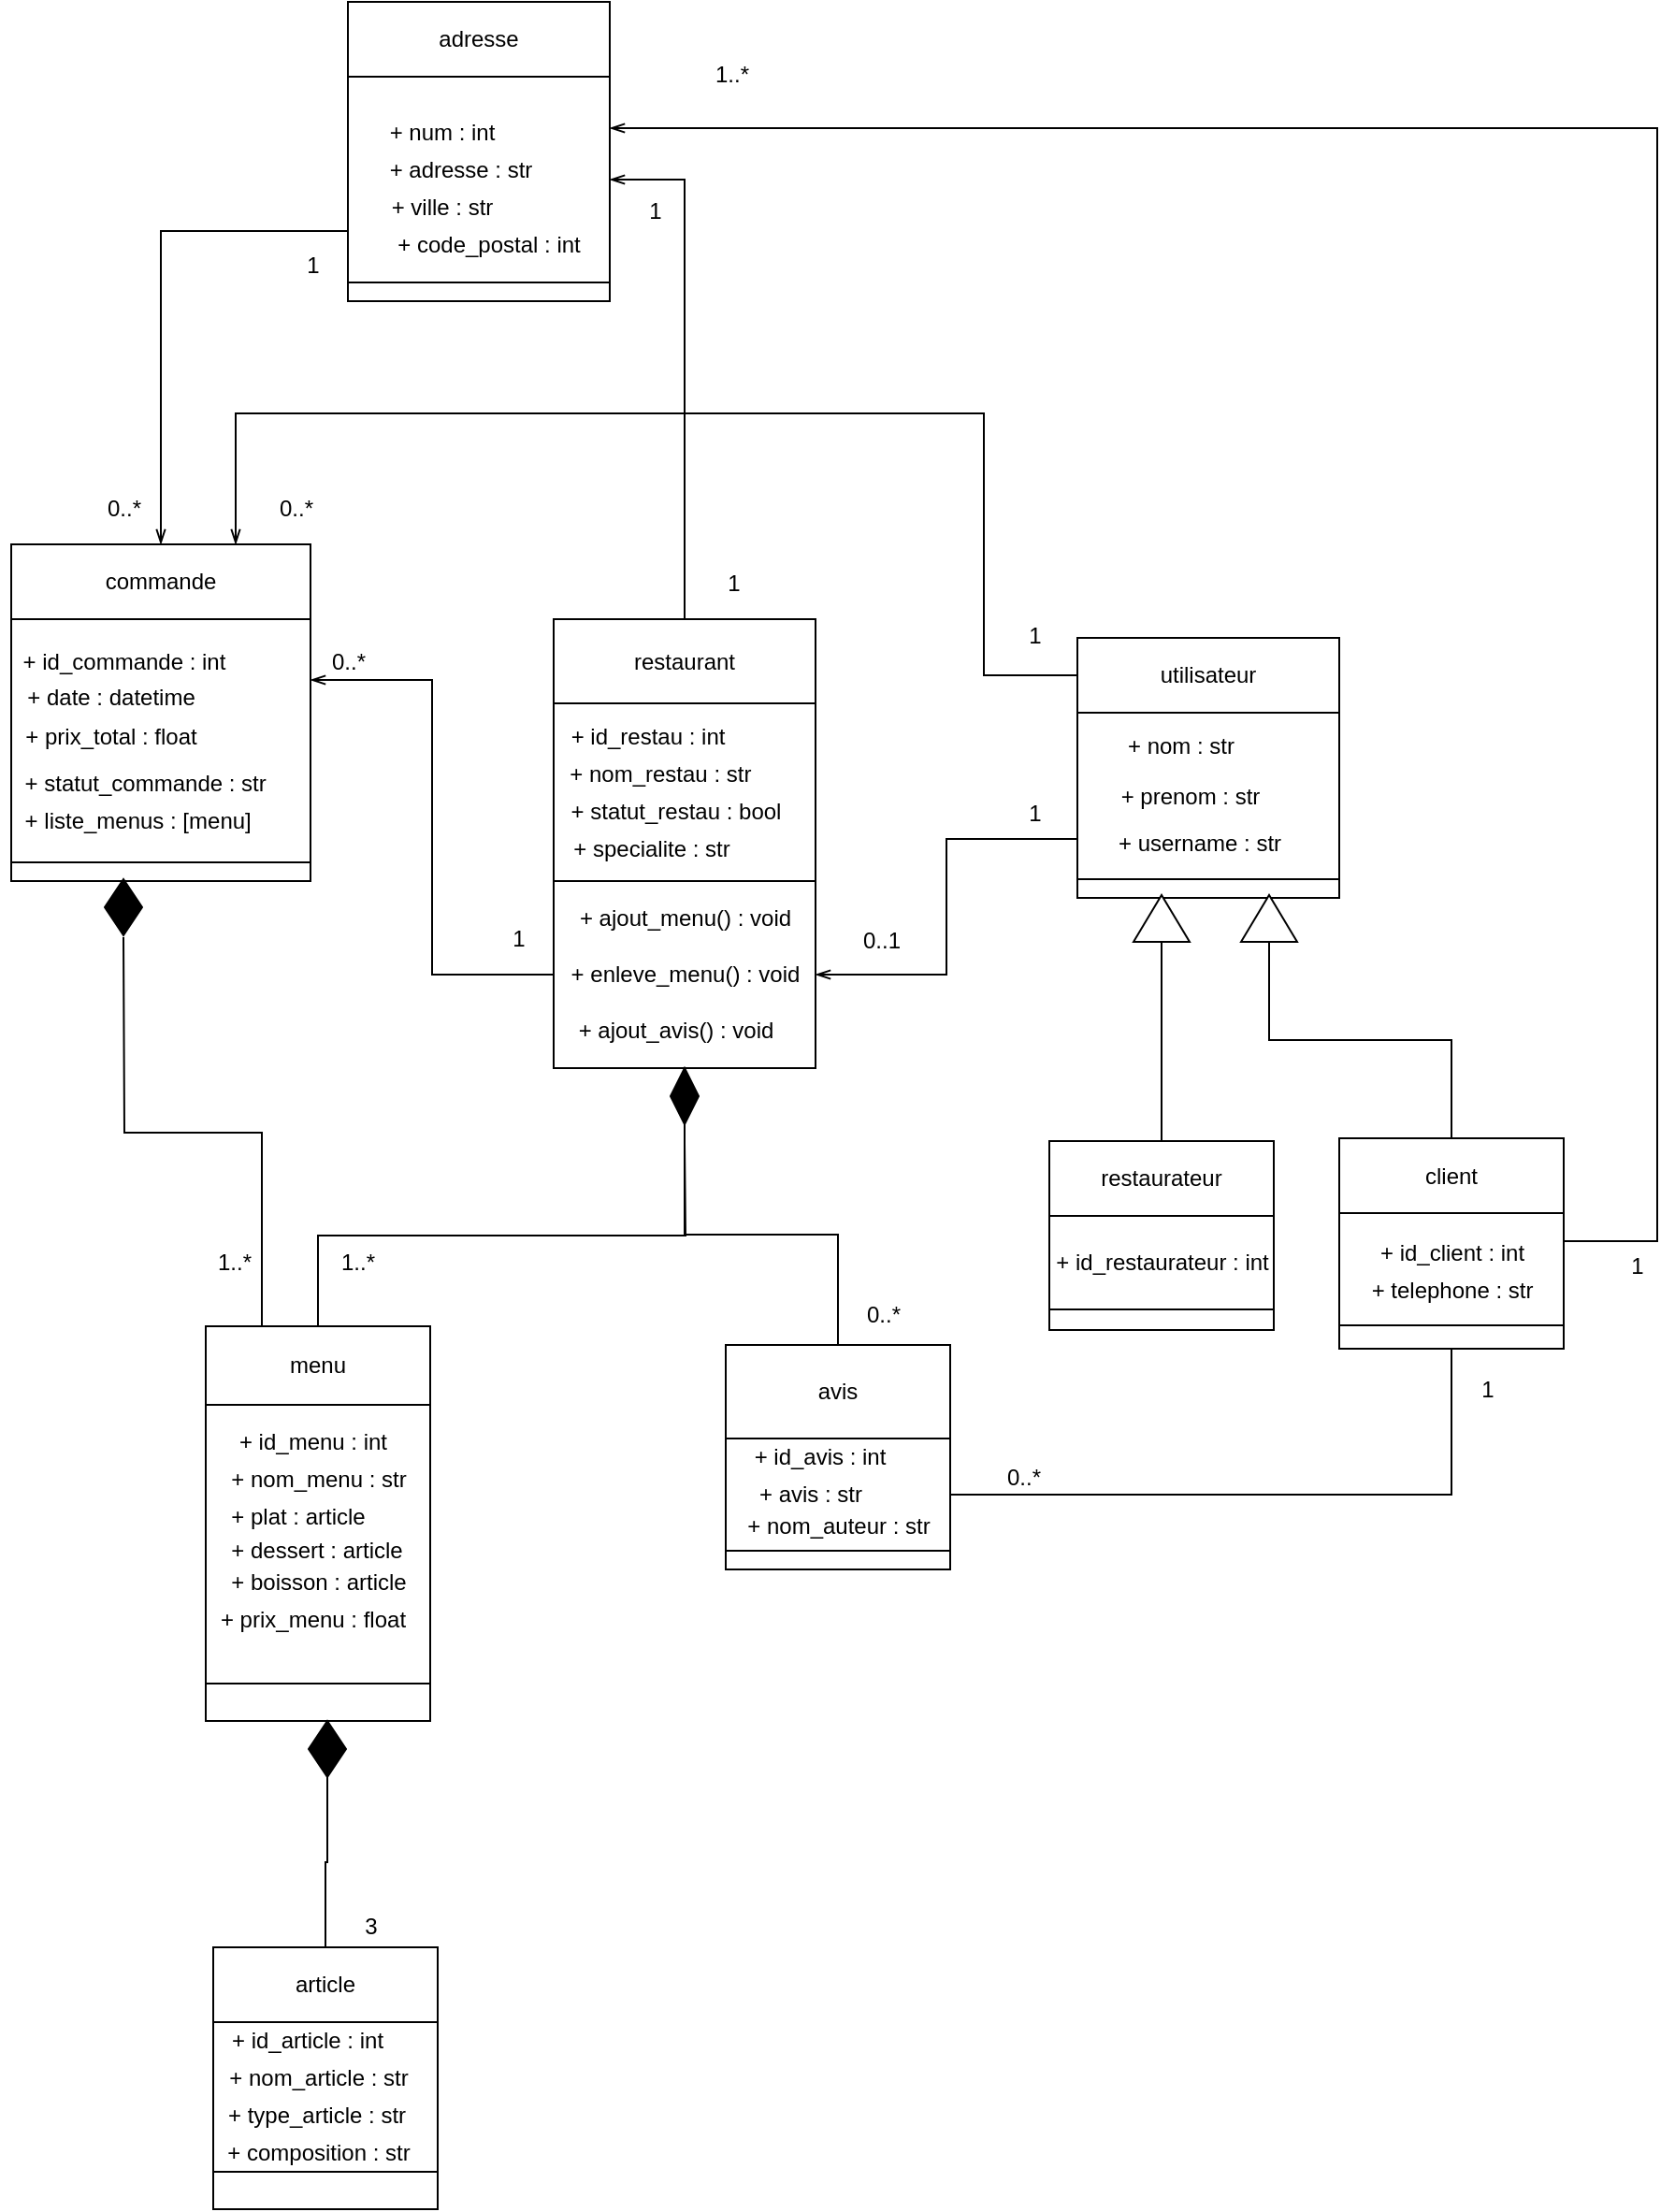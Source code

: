 <mxfile>
    <diagram id="k7jCOorFeI-6vmAFBIDb" name="Page-1">
        <mxGraphModel dx="864" dy="675" grid="1" gridSize="10" guides="1" tooltips="1" connect="1" arrows="1" fold="1" page="1" pageScale="1" pageWidth="827" pageHeight="1169" background="#ffffff" math="0" shadow="0">
            <root>
                <mxCell id="0"/>
                <mxCell id="1" parent="0"/>
                <mxCell id="32" value="" style="rounded=0;whiteSpace=wrap;html=1;" parent="1" vertex="1">
                    <mxGeometry x="310" y="600" width="160" height="130" as="geometry"/>
                </mxCell>
                <mxCell id="29" value="" style="rounded=0;whiteSpace=wrap;html=1;" parent="1" vertex="1">
                    <mxGeometry x="600" y="640" width="140" height="100" as="geometry"/>
                </mxCell>
                <mxCell id="27" value="" style="rounded=0;whiteSpace=wrap;html=1;" parent="1" vertex="1">
                    <mxGeometry x="490" y="310" width="140" height="110" as="geometry"/>
                </mxCell>
                <mxCell id="31" value="" style="rounded=0;whiteSpace=wrap;html=1;" parent="1" vertex="1">
                    <mxGeometry x="310" y="730" width="160" height="10" as="geometry"/>
                </mxCell>
                <mxCell id="46" style="edgeStyle=orthogonalEdgeStyle;rounded=0;orthogonalLoop=1;jettySize=auto;html=1;entryX=1;entryY=0.25;entryDx=0;entryDy=0;endArrow=openThin;endFill=0;strokeColor=#000000;" parent="1" source="28" target="32" edge="1">
                    <mxGeometry relative="1" as="geometry"/>
                </mxCell>
                <mxCell id="28" value="" style="rounded=0;whiteSpace=wrap;html=1;" parent="1" vertex="1">
                    <mxGeometry x="600" y="740" width="140" height="100" as="geometry"/>
                </mxCell>
                <mxCell id="44" style="edgeStyle=orthogonalEdgeStyle;rounded=0;orthogonalLoop=1;jettySize=auto;html=1;exitX=0;exitY=0.75;exitDx=0;exitDy=0;endArrow=openThin;endFill=0;strokeColor=#000000;" parent="1" source="27" target="33" edge="1">
                    <mxGeometry relative="1" as="geometry"/>
                </mxCell>
                <mxCell id="26" value="" style="rounded=0;whiteSpace=wrap;html=1;" parent="1" vertex="1">
                    <mxGeometry x="490" y="420" width="140" height="10" as="geometry"/>
                </mxCell>
                <mxCell id="2" value="utilisateur" style="rounded=0;whiteSpace=wrap;html=1;" parent="1" vertex="1">
                    <mxGeometry x="880" y="610" width="140" height="40" as="geometry"/>
                </mxCell>
                <mxCell id="3" value="" style="rounded=0;whiteSpace=wrap;html=1;" parent="1" vertex="1">
                    <mxGeometry x="880" y="650" width="140" height="90" as="geometry"/>
                </mxCell>
                <mxCell id="41" style="edgeStyle=orthogonalEdgeStyle;rounded=0;orthogonalLoop=1;jettySize=auto;html=1;exitX=0;exitY=0.5;exitDx=0;exitDy=0;entryX=0.75;entryY=0;entryDx=0;entryDy=0;endArrow=openThin;endFill=0;strokeColor=#000000;" parent="1" source="2" target="33" edge="1">
                    <mxGeometry relative="1" as="geometry">
                        <Array as="points">
                            <mxPoint x="830" y="630"/>
                            <mxPoint x="830" y="490"/>
                            <mxPoint x="430" y="490"/>
                        </Array>
                    </mxGeometry>
                </mxCell>
                <mxCell id="42" style="edgeStyle=orthogonalEdgeStyle;rounded=0;orthogonalLoop=1;jettySize=auto;html=1;exitX=0;exitY=0.75;exitDx=0;exitDy=0;entryX=1;entryY=0.5;entryDx=0;entryDy=0;endArrow=openThin;endFill=0;strokeColor=#000000;" parent="1" source="3" target="28" edge="1">
                    <mxGeometry relative="1" as="geometry"/>
                </mxCell>
                <mxCell id="43" style="edgeStyle=orthogonalEdgeStyle;rounded=0;orthogonalLoop=1;jettySize=auto;html=1;endArrow=openThin;endFill=0;strokeColor=#000000;entryX=1;entryY=0.25;entryDx=0;entryDy=0;exitX=1;exitY=0.25;exitDx=0;exitDy=0;" parent="1" source="124" target="27" edge="1">
                    <mxGeometry relative="1" as="geometry">
                        <mxPoint x="490" y="360" as="targetPoint"/>
                        <mxPoint x="950" y="560" as="sourcePoint"/>
                        <Array as="points">
                            <mxPoint x="1190" y="933"/>
                            <mxPoint x="1190" y="338"/>
                        </Array>
                    </mxGeometry>
                </mxCell>
                <mxCell id="87" style="edgeStyle=orthogonalEdgeStyle;rounded=0;orthogonalLoop=1;jettySize=auto;html=1;exitX=0.5;exitY=1;exitDx=0;exitDy=0;entryX=1;entryY=0.5;entryDx=0;entryDy=0;endArrow=openThin;endFill=0;strokeWidth=1;strokeColor=#000000;" parent="1" target="60" edge="1">
                    <mxGeometry relative="1" as="geometry">
                        <Array as="points">
                            <mxPoint x="1080" y="1068"/>
                        </Array>
                    </mxGeometry>
                </mxCell>
                <mxCell id="4" value="" style="rounded=0;whiteSpace=wrap;html=1;" parent="1" vertex="1">
                    <mxGeometry x="880" y="739" width="140" height="10" as="geometry"/>
                </mxCell>
                <mxCell id="5" value="+ nom : str" style="text;html=1;align=center;verticalAlign=middle;resizable=0;points=[];autosize=1;strokeColor=none;" parent="1" vertex="1">
                    <mxGeometry x="900" y="658" width="70" height="20" as="geometry"/>
                </mxCell>
                <mxCell id="9" value="+ prenom : str" style="text;html=1;align=center;verticalAlign=middle;resizable=0;points=[];autosize=1;strokeColor=none;" parent="1" vertex="1">
                    <mxGeometry x="895" y="685" width="90" height="20" as="geometry"/>
                </mxCell>
                <mxCell id="12" value="+ adresse : str" style="text;html=1;align=center;verticalAlign=middle;resizable=0;points=[];autosize=1;strokeColor=none;" parent="1" vertex="1">
                    <mxGeometry x="505" y="350" width="90" height="20" as="geometry"/>
                </mxCell>
                <mxCell id="13" value="+ num : int" style="text;html=1;align=center;verticalAlign=middle;resizable=0;points=[];autosize=1;strokeColor=none;" parent="1" vertex="1">
                    <mxGeometry x="505" y="330" width="70" height="20" as="geometry"/>
                </mxCell>
                <mxCell id="14" value="+ code_postal : int" style="text;html=1;align=center;verticalAlign=middle;resizable=0;points=[];autosize=1;strokeColor=none;" parent="1" vertex="1">
                    <mxGeometry x="510" y="390" width="110" height="20" as="geometry"/>
                </mxCell>
                <mxCell id="15" value="+ ville : str" style="text;html=1;align=center;verticalAlign=middle;resizable=0;points=[];autosize=1;strokeColor=none;" parent="1" vertex="1">
                    <mxGeometry x="505" y="370" width="70" height="20" as="geometry"/>
                </mxCell>
                <mxCell id="18" value="+ ajout_menu() : void" style="text;html=1;align=center;verticalAlign=middle;resizable=0;points=[];autosize=1;strokeColor=none;" parent="1" vertex="1">
                    <mxGeometry x="605" y="750" width="130" height="20" as="geometry"/>
                </mxCell>
                <mxCell id="20" value="&amp;nbsp; + statut_commande : str" style="text;html=1;align=center;verticalAlign=middle;resizable=0;points=[];autosize=1;strokeColor=none;" parent="1" vertex="1">
                    <mxGeometry x="308" y="678" width="140" height="20" as="geometry"/>
                </mxCell>
                <mxCell id="23" value="+ ajout_avis() : void" style="text;html=1;align=center;verticalAlign=middle;resizable=0;points=[];autosize=1;strokeColor=none;" parent="1" vertex="1">
                    <mxGeometry x="605" y="810" width="120" height="20" as="geometry"/>
                </mxCell>
                <mxCell id="24" value="+ enleve_menu() : void" style="text;html=1;align=center;verticalAlign=middle;resizable=0;points=[];autosize=1;strokeColor=none;" parent="1" vertex="1">
                    <mxGeometry x="600" y="780" width="140" height="20" as="geometry"/>
                </mxCell>
                <mxCell id="25" value="adresse" style="rounded=0;whiteSpace=wrap;html=1;" parent="1" vertex="1">
                    <mxGeometry x="490" y="270" width="140" height="40" as="geometry"/>
                </mxCell>
                <mxCell id="45" style="edgeStyle=orthogonalEdgeStyle;rounded=0;orthogonalLoop=1;jettySize=auto;html=1;exitX=0.5;exitY=0;exitDx=0;exitDy=0;entryX=1;entryY=0.5;entryDx=0;entryDy=0;endArrow=openThin;endFill=0;strokeColor=#000000;" parent="1" source="30" target="27" edge="1">
                    <mxGeometry relative="1" as="geometry"/>
                </mxCell>
                <mxCell id="30" value="restaurant" style="rounded=0;whiteSpace=wrap;html=1;" parent="1" vertex="1">
                    <mxGeometry x="600" y="600" width="140" height="45" as="geometry"/>
                </mxCell>
                <mxCell id="33" value="commande" style="rounded=0;whiteSpace=wrap;html=1;" parent="1" vertex="1">
                    <mxGeometry x="310" y="560" width="160" height="40" as="geometry"/>
                </mxCell>
                <mxCell id="34" value="+ prix_total : float" style="text;html=1;align=center;verticalAlign=middle;resizable=0;points=[];autosize=1;strokeColor=none;" parent="1" vertex="1">
                    <mxGeometry x="308" y="652.5" width="110" height="20" as="geometry"/>
                </mxCell>
                <mxCell id="35" value="&lt;font color=&quot;#000000&quot;&gt;1&lt;/font&gt;" style="text;html=1;align=center;verticalAlign=middle;resizable=0;points=[];autosize=1;strokeColor=none;" parent="1" vertex="1">
                    <mxGeometry x="687" y="572" width="17" height="17" as="geometry"/>
                </mxCell>
                <mxCell id="36" value="&lt;font color=&quot;#000000&quot;&gt;1&lt;/font&gt;" style="text;html=1;align=center;verticalAlign=middle;resizable=0;points=[];autosize=1;strokeColor=none;" parent="1" vertex="1">
                    <mxGeometry x="1170" y="937" width="17" height="17" as="geometry"/>
                </mxCell>
                <mxCell id="37" value="&lt;font color=&quot;#000000&quot;&gt;1&lt;/font&gt;" style="text;html=1;align=center;verticalAlign=middle;resizable=0;points=[];autosize=1;strokeColor=none;" parent="1" vertex="1">
                    <mxGeometry x="848" y="600" width="17" height="17" as="geometry"/>
                </mxCell>
                <mxCell id="38" value="+ statut_restau : bool" style="text;html=1;align=center;verticalAlign=middle;resizable=0;points=[];autosize=1;strokeColor=none;" parent="1" vertex="1">
                    <mxGeometry x="600" y="692.5" width="130" height="20" as="geometry"/>
                </mxCell>
                <mxCell id="39" value="+ date : datetime" style="text;html=1;align=center;verticalAlign=middle;resizable=0;points=[];autosize=1;strokeColor=none;" parent="1" vertex="1">
                    <mxGeometry x="308" y="631.5" width="110" height="20" as="geometry"/>
                </mxCell>
                <mxCell id="47" value="&lt;font color=&quot;#000000&quot;&gt;0..*&lt;/font&gt;" style="text;html=1;align=center;verticalAlign=middle;resizable=0;points=[];autosize=1;strokeColor=none;" parent="1" vertex="1">
                    <mxGeometry x="448" y="532" width="28" height="17" as="geometry"/>
                </mxCell>
                <mxCell id="48" value="&lt;font color=&quot;#000000&quot;&gt;1&lt;/font&gt;" style="text;html=1;align=center;verticalAlign=middle;resizable=0;points=[];autosize=1;strokeColor=none;" parent="1" vertex="1">
                    <mxGeometry x="848" y="695.5" width="17" height="17" as="geometry"/>
                </mxCell>
                <mxCell id="50" value="&lt;font color=&quot;#000000&quot;&gt;1&lt;/font&gt;" style="text;html=1;align=center;verticalAlign=middle;resizable=0;points=[];autosize=1;strokeColor=none;" parent="1" vertex="1">
                    <mxGeometry x="572" y="762" width="17" height="17" as="geometry"/>
                </mxCell>
                <mxCell id="51" value="&lt;font color=&quot;#000000&quot;&gt;1&lt;/font&gt;" style="text;html=1;align=center;verticalAlign=middle;resizable=0;points=[];autosize=1;strokeColor=none;" parent="1" vertex="1">
                    <mxGeometry x="462" y="402" width="17" height="17" as="geometry"/>
                </mxCell>
                <mxCell id="52" value="&lt;font color=&quot;#000000&quot;&gt;1..*&lt;/font&gt;" style="text;html=1;align=center;verticalAlign=middle;resizable=0;points=[];autosize=1;strokeColor=none;" parent="1" vertex="1">
                    <mxGeometry x="681" y="300" width="28" height="17" as="geometry"/>
                </mxCell>
                <mxCell id="53" value="&lt;font color=&quot;#000000&quot;&gt;0..*&lt;/font&gt;" style="text;html=1;align=center;verticalAlign=middle;resizable=0;points=[];autosize=1;strokeColor=none;" parent="1" vertex="1">
                    <mxGeometry x="356" y="532" width="28" height="17" as="geometry"/>
                </mxCell>
                <mxCell id="54" value="&lt;font color=&quot;#000000&quot;&gt;0..*&lt;/font&gt;" style="text;html=1;align=center;verticalAlign=middle;resizable=0;points=[];autosize=1;strokeColor=none;" parent="1" vertex="1">
                    <mxGeometry x="476" y="614.5" width="28" height="17" as="geometry"/>
                </mxCell>
                <mxCell id="55" value="&lt;font color=&quot;#000000&quot;&gt;1&lt;/font&gt;" style="text;html=1;align=center;verticalAlign=middle;resizable=0;points=[];autosize=1;strokeColor=none;" parent="1" vertex="1">
                    <mxGeometry x="645.5" y="373" width="17" height="17" as="geometry"/>
                </mxCell>
                <mxCell id="56" value="+ id_restau : int" style="text;html=1;align=center;verticalAlign=middle;resizable=0;points=[];autosize=1;strokeColor=none;" parent="1" vertex="1">
                    <mxGeometry x="600" y="652.5" width="100" height="20" as="geometry"/>
                </mxCell>
                <mxCell id="57" value="+ id_commande : int" style="text;html=1;align=center;verticalAlign=middle;resizable=0;points=[];autosize=1;strokeColor=none;" parent="1" vertex="1">
                    <mxGeometry x="310" y="612.5" width="120" height="20" as="geometry"/>
                </mxCell>
                <mxCell id="58" value="&amp;nbsp;+ nom_restau : str" style="text;html=1;align=center;verticalAlign=middle;resizable=0;points=[];autosize=1;strokeColor=none;" parent="1" vertex="1">
                    <mxGeometry x="595" y="672.5" width="120" height="20" as="geometry"/>
                </mxCell>
                <mxCell id="59" value="" style="rounded=0;whiteSpace=wrap;html=1;" parent="1" vertex="1">
                    <mxGeometry x="692" y="1098" width="120" height="10" as="geometry"/>
                </mxCell>
                <mxCell id="60" value="" style="rounded=0;whiteSpace=wrap;html=1;" parent="1" vertex="1">
                    <mxGeometry x="692" y="1038" width="120" height="60" as="geometry"/>
                </mxCell>
                <mxCell id="61" value="avis" style="rounded=0;whiteSpace=wrap;html=1;" parent="1" vertex="1">
                    <mxGeometry x="692" y="988" width="120" height="50" as="geometry"/>
                </mxCell>
                <mxCell id="62" value="&lt;font color=&quot;#000000&quot;&gt;0..1&lt;/font&gt;" style="text;html=1;align=center;verticalAlign=middle;resizable=0;points=[];autosize=1;strokeColor=none;" parent="1" vertex="1">
                    <mxGeometry x="760" y="763" width="30" height="17" as="geometry"/>
                </mxCell>
                <mxCell id="71" style="edgeStyle=orthogonalEdgeStyle;rounded=0;orthogonalLoop=1;jettySize=auto;html=1;exitX=0.5;exitY=1;exitDx=0;exitDy=0;entryX=0.5;entryY=0;entryDx=0;entryDy=0;endArrow=none;endFill=0;strokeWidth=1;strokeColor=#000000;" parent="1" source="64" target="61" edge="1">
                    <mxGeometry relative="1" as="geometry"/>
                </mxCell>
                <mxCell id="64" value="" style="rhombus;whiteSpace=wrap;html=1;fillColor=#000000;" parent="1" vertex="1">
                    <mxGeometry x="662.5" y="840" width="15" height="30" as="geometry"/>
                </mxCell>
                <mxCell id="139" style="edgeStyle=orthogonalEdgeStyle;rounded=0;orthogonalLoop=1;jettySize=auto;html=1;exitX=0.25;exitY=0;exitDx=0;exitDy=0;entryX=0.5;entryY=1;entryDx=0;entryDy=0;endArrow=none;endFill=0;strokeColor=#000000;" parent="1" target="140" edge="1">
                    <mxGeometry relative="1" as="geometry"/>
                </mxCell>
                <mxCell id="122" style="edgeStyle=orthogonalEdgeStyle;rounded=0;orthogonalLoop=1;jettySize=auto;html=1;exitX=0;exitY=1;exitDx=0;exitDy=0;" parent="1" edge="1">
                    <mxGeometry relative="1" as="geometry">
                        <mxPoint x="444" y="1178.333" as="targetPoint"/>
                    </mxGeometry>
                </mxCell>
                <mxCell id="151" style="edgeStyle=orthogonalEdgeStyle;rounded=0;orthogonalLoop=1;jettySize=auto;html=1;exitX=0.5;exitY=1;exitDx=0;exitDy=0;entryX=1;entryY=0.5;entryDx=0;entryDy=0;endArrow=none;endFill=0;strokeColor=#000000;" parent="1" source="123" target="60" edge="1">
                    <mxGeometry relative="1" as="geometry"/>
                </mxCell>
                <mxCell id="123" value="" style="rounded=0;whiteSpace=wrap;html=1;" parent="1" vertex="1">
                    <mxGeometry x="1020" y="976.5" width="120" height="13.5" as="geometry"/>
                </mxCell>
                <mxCell id="124" value="" style="rounded=0;whiteSpace=wrap;html=1;" parent="1" vertex="1">
                    <mxGeometry x="1020" y="917.5" width="120" height="60" as="geometry"/>
                </mxCell>
                <mxCell id="129" style="edgeStyle=orthogonalEdgeStyle;rounded=0;orthogonalLoop=1;jettySize=auto;html=1;exitX=0.5;exitY=0;exitDx=0;exitDy=0;entryX=0;entryY=0.5;entryDx=0;entryDy=0;endArrow=none;endFill=0;strokeColor=#000000;" parent="1" source="125" target="132" edge="1">
                    <mxGeometry relative="1" as="geometry">
                        <mxPoint x="1080" y="780.0" as="targetPoint"/>
                    </mxGeometry>
                </mxCell>
                <mxCell id="125" value="client" style="rounded=0;whiteSpace=wrap;html=1;" parent="1" vertex="1">
                    <mxGeometry x="1020" y="877.5" width="120" height="40" as="geometry"/>
                </mxCell>
                <mxCell id="128" value="" style="triangle;whiteSpace=wrap;html=1;rotation=-90;" parent="1" vertex="1">
                    <mxGeometry x="912.5" y="745" width="25" height="30" as="geometry"/>
                </mxCell>
                <mxCell id="132" value="" style="triangle;whiteSpace=wrap;html=1;rotation=-90;" parent="1" vertex="1">
                    <mxGeometry x="970" y="745" width="25" height="30" as="geometry"/>
                </mxCell>
                <mxCell id="133" value="" style="rounded=0;whiteSpace=wrap;html=1;" parent="1" vertex="1">
                    <mxGeometry x="865" y="969" width="120" height="11" as="geometry"/>
                </mxCell>
                <mxCell id="134" value="" style="rounded=0;whiteSpace=wrap;html=1;" parent="1" vertex="1">
                    <mxGeometry x="865" y="919" width="120" height="50" as="geometry"/>
                </mxCell>
                <mxCell id="136" style="edgeStyle=orthogonalEdgeStyle;rounded=0;orthogonalLoop=1;jettySize=auto;html=1;exitX=0.5;exitY=0;exitDx=0;exitDy=0;endArrow=none;endFill=0;strokeColor=#000000;entryX=0;entryY=0.5;entryDx=0;entryDy=0;" parent="1" source="135" target="128" edge="1">
                    <mxGeometry relative="1" as="geometry">
                        <mxPoint x="930" y="780" as="targetPoint"/>
                    </mxGeometry>
                </mxCell>
                <mxCell id="135" value="restaurateur" style="rounded=0;whiteSpace=wrap;html=1;" parent="1" vertex="1">
                    <mxGeometry x="865" y="879" width="120" height="40" as="geometry"/>
                </mxCell>
                <mxCell id="137" value="+ id_restaurateur : int" style="text;html=1;align=center;verticalAlign=middle;resizable=0;points=[];autosize=1;strokeColor=none;" parent="1" vertex="1">
                    <mxGeometry x="860" y="934" width="130" height="20" as="geometry"/>
                </mxCell>
                <mxCell id="138" value="+ nom_auteur : str" style="text;html=1;align=center;verticalAlign=middle;resizable=0;points=[];autosize=1;strokeColor=none;" parent="1" vertex="1">
                    <mxGeometry x="697" y="1075" width="110" height="20" as="geometry"/>
                </mxCell>
                <mxCell id="140" value="" style="rhombus;whiteSpace=wrap;html=1;fillColor=#000000;" parent="1" vertex="1">
                    <mxGeometry x="360" y="739" width="20" height="30" as="geometry"/>
                </mxCell>
                <mxCell id="143" value="" style="rounded=0;whiteSpace=wrap;html=1;" parent="1" vertex="1">
                    <mxGeometry x="414" y="1020" width="120" height="150" as="geometry"/>
                </mxCell>
                <mxCell id="149" style="edgeStyle=orthogonalEdgeStyle;rounded=0;orthogonalLoop=1;jettySize=auto;html=1;exitX=0.5;exitY=0;exitDx=0;exitDy=0;endArrow=none;endFill=0;strokeColor=#000000;" parent="1" source="144" edge="1">
                    <mxGeometry relative="1" as="geometry">
                        <mxPoint x="670" y="880.0" as="targetPoint"/>
                    </mxGeometry>
                </mxCell>
                <mxCell id="152" style="edgeStyle=orthogonalEdgeStyle;rounded=0;orthogonalLoop=1;jettySize=auto;html=1;exitX=0.25;exitY=0;exitDx=0;exitDy=0;endArrow=none;endFill=0;strokeColor=#000000;" parent="1" source="144" edge="1">
                    <mxGeometry relative="1" as="geometry">
                        <mxPoint x="370" y="770.0" as="targetPoint"/>
                    </mxGeometry>
                </mxCell>
                <mxCell id="144" value="menu" style="rounded=0;whiteSpace=wrap;html=1;" parent="1" vertex="1">
                    <mxGeometry x="414" y="978" width="120" height="42" as="geometry"/>
                </mxCell>
                <mxCell id="172" style="edgeStyle=orthogonalEdgeStyle;rounded=0;orthogonalLoop=1;jettySize=auto;html=1;exitX=0.5;exitY=0;exitDx=0;exitDy=0;entryX=0.5;entryY=1;entryDx=0;entryDy=0;endArrow=none;endFill=0;strokeColor=#000000;" parent="1" source="145" target="171" edge="1">
                    <mxGeometry relative="1" as="geometry"/>
                </mxCell>
                <mxCell id="145" value="article" style="rounded=0;whiteSpace=wrap;html=1;" parent="1" vertex="1">
                    <mxGeometry x="418" y="1310" width="120" height="40" as="geometry"/>
                </mxCell>
                <mxCell id="146" value="" style="rounded=0;whiteSpace=wrap;html=1;" parent="1" vertex="1">
                    <mxGeometry x="414" y="1169" width="120" height="20" as="geometry"/>
                </mxCell>
                <mxCell id="147" value="" style="rounded=0;whiteSpace=wrap;html=1;" parent="1" vertex="1">
                    <mxGeometry x="418" y="1350" width="120" height="80" as="geometry"/>
                </mxCell>
                <mxCell id="148" value="" style="rounded=0;whiteSpace=wrap;html=1;" parent="1" vertex="1">
                    <mxGeometry x="418" y="1430" width="120" height="20" as="geometry"/>
                </mxCell>
                <mxCell id="153" value="&lt;font color=&quot;#000000&quot;&gt;1..*&lt;/font&gt;" style="text;html=1;align=center;verticalAlign=middle;resizable=0;points=[];autosize=1;strokeColor=none;" parent="1" vertex="1">
                    <mxGeometry x="414" y="934" width="30" height="20" as="geometry"/>
                </mxCell>
                <mxCell id="154" value="&lt;font color=&quot;#000000&quot;&gt;0..*&lt;/font&gt;" style="text;html=1;align=center;verticalAlign=middle;resizable=0;points=[];autosize=1;strokeColor=none;" parent="1" vertex="1">
                    <mxGeometry x="762" y="963" width="28" height="17" as="geometry"/>
                </mxCell>
                <mxCell id="155" value="&lt;font color=&quot;#000000&quot;&gt;0..*&lt;/font&gt;" style="text;html=1;align=center;verticalAlign=middle;resizable=0;points=[];autosize=1;strokeColor=none;" parent="1" vertex="1">
                    <mxGeometry x="837" y="1050" width="28" height="17" as="geometry"/>
                </mxCell>
                <mxCell id="156" value="+ telephone : str" style="text;html=1;align=center;verticalAlign=middle;resizable=0;points=[];autosize=1;strokeColor=none;" parent="1" vertex="1">
                    <mxGeometry x="1030" y="949" width="100" height="20" as="geometry"/>
                </mxCell>
                <mxCell id="157" value="+ id_client : int" style="text;html=1;align=center;verticalAlign=middle;resizable=0;points=[];autosize=1;strokeColor=none;" parent="1" vertex="1">
                    <mxGeometry x="1035" y="929" width="90" height="20" as="geometry"/>
                </mxCell>
                <mxCell id="158" value="&lt;font color=&quot;#000000&quot;&gt;1..*&lt;/font&gt;" style="text;html=1;align=center;verticalAlign=middle;resizable=0;points=[];autosize=1;strokeColor=none;" parent="1" vertex="1">
                    <mxGeometry x="480" y="934" width="30" height="20" as="geometry"/>
                </mxCell>
                <mxCell id="159" value="+ id_avis : int" style="text;html=1;align=center;verticalAlign=middle;resizable=0;points=[];autosize=1;strokeColor=none;" parent="1" vertex="1">
                    <mxGeometry x="697" y="1038" width="90" height="20" as="geometry"/>
                </mxCell>
                <mxCell id="160" value="+ avis : str" style="text;html=1;align=center;verticalAlign=middle;resizable=0;points=[];autosize=1;strokeColor=none;" parent="1" vertex="1">
                    <mxGeometry x="702" y="1058" width="70" height="20" as="geometry"/>
                </mxCell>
                <mxCell id="161" value="+ id_menu : int" style="text;html=1;align=center;verticalAlign=middle;resizable=0;points=[];autosize=1;strokeColor=none;" parent="1" vertex="1">
                    <mxGeometry x="425.5" y="1030" width="90" height="20" as="geometry"/>
                </mxCell>
                <mxCell id="162" value="+ nom_menu : str" style="text;html=1;align=center;verticalAlign=middle;resizable=0;points=[];autosize=1;strokeColor=none;" parent="1" vertex="1">
                    <mxGeometry x="419" y="1050" width="110" height="20" as="geometry"/>
                </mxCell>
                <mxCell id="163" value="+ plat : article" style="text;html=1;align=center;verticalAlign=middle;resizable=0;points=[];autosize=1;strokeColor=none;" parent="1" vertex="1">
                    <mxGeometry x="418" y="1070" width="90" height="20" as="geometry"/>
                </mxCell>
                <mxCell id="164" value="+ dessert : article" style="text;html=1;align=center;verticalAlign=middle;resizable=0;points=[];autosize=1;strokeColor=none;" parent="1" vertex="1">
                    <mxGeometry x="418" y="1088" width="110" height="20" as="geometry"/>
                </mxCell>
                <mxCell id="165" value="+ boisson : article" style="text;html=1;align=center;verticalAlign=middle;resizable=0;points=[];autosize=1;strokeColor=none;" parent="1" vertex="1">
                    <mxGeometry x="419" y="1105" width="110" height="20" as="geometry"/>
                </mxCell>
                <mxCell id="166" value="+ prix_menu : float" style="text;html=1;align=center;verticalAlign=middle;resizable=0;points=[];autosize=1;strokeColor=none;" parent="1" vertex="1">
                    <mxGeometry x="415.5" y="1125" width="110" height="20" as="geometry"/>
                </mxCell>
                <mxCell id="167" value="+ specialite : str" style="text;html=1;align=center;verticalAlign=middle;resizable=0;points=[];autosize=1;strokeColor=none;" parent="1" vertex="1">
                    <mxGeometry x="602" y="712.5" width="100" height="20" as="geometry"/>
                </mxCell>
                <mxCell id="168" value="+ id_article : int" style="text;html=1;align=center;verticalAlign=middle;resizable=0;points=[];autosize=1;strokeColor=none;" parent="1" vertex="1">
                    <mxGeometry x="418" y="1350" width="100" height="20" as="geometry"/>
                </mxCell>
                <mxCell id="169" value="+ nom_article : str" style="text;html=1;align=center;verticalAlign=middle;resizable=0;points=[];autosize=1;strokeColor=none;" parent="1" vertex="1">
                    <mxGeometry x="419" y="1370" width="110" height="20" as="geometry"/>
                </mxCell>
                <mxCell id="170" value="+ type_article : str" style="text;html=1;align=center;verticalAlign=middle;resizable=0;points=[];autosize=1;strokeColor=none;" parent="1" vertex="1">
                    <mxGeometry x="418" y="1390" width="110" height="20" as="geometry"/>
                </mxCell>
                <mxCell id="171" value="" style="rhombus;whiteSpace=wrap;html=1;fillColor=#000000;" parent="1" vertex="1">
                    <mxGeometry x="469" y="1189" width="20" height="30" as="geometry"/>
                </mxCell>
                <mxCell id="173" value="&lt;font color=&quot;#000000&quot;&gt;3&lt;/font&gt;" style="text;html=1;align=center;verticalAlign=middle;resizable=0;points=[];autosize=1;strokeColor=none;" parent="1" vertex="1">
                    <mxGeometry x="492" y="1289" width="20" height="20" as="geometry"/>
                </mxCell>
                <mxCell id="174" value="&lt;font color=&quot;#000000&quot;&gt;1&lt;/font&gt;" style="text;html=1;align=center;verticalAlign=middle;resizable=0;points=[];autosize=1;strokeColor=none;" parent="1" vertex="1">
                    <mxGeometry x="1090" y="1003" width="17" height="17" as="geometry"/>
                </mxCell>
                <mxCell id="175" value="&amp;nbsp; + liste_menus : [menu]" style="text;html=1;align=center;verticalAlign=middle;resizable=0;points=[];autosize=1;strokeColor=none;" parent="1" vertex="1">
                    <mxGeometry x="304" y="698" width="140" height="20" as="geometry"/>
                </mxCell>
                <mxCell id="176" value="+ composition : str" style="text;html=1;align=center;verticalAlign=middle;resizable=0;points=[];autosize=1;strokeColor=none;" vertex="1" parent="1">
                    <mxGeometry x="419" y="1410" width="110" height="20" as="geometry"/>
                </mxCell>
                <mxCell id="177" value="+ username : str" style="text;html=1;align=center;verticalAlign=middle;resizable=0;points=[];autosize=1;strokeColor=none;" vertex="1" parent="1">
                    <mxGeometry x="895" y="710" width="100" height="20" as="geometry"/>
                </mxCell>
            </root>
        </mxGraphModel>
    </diagram>
</mxfile>